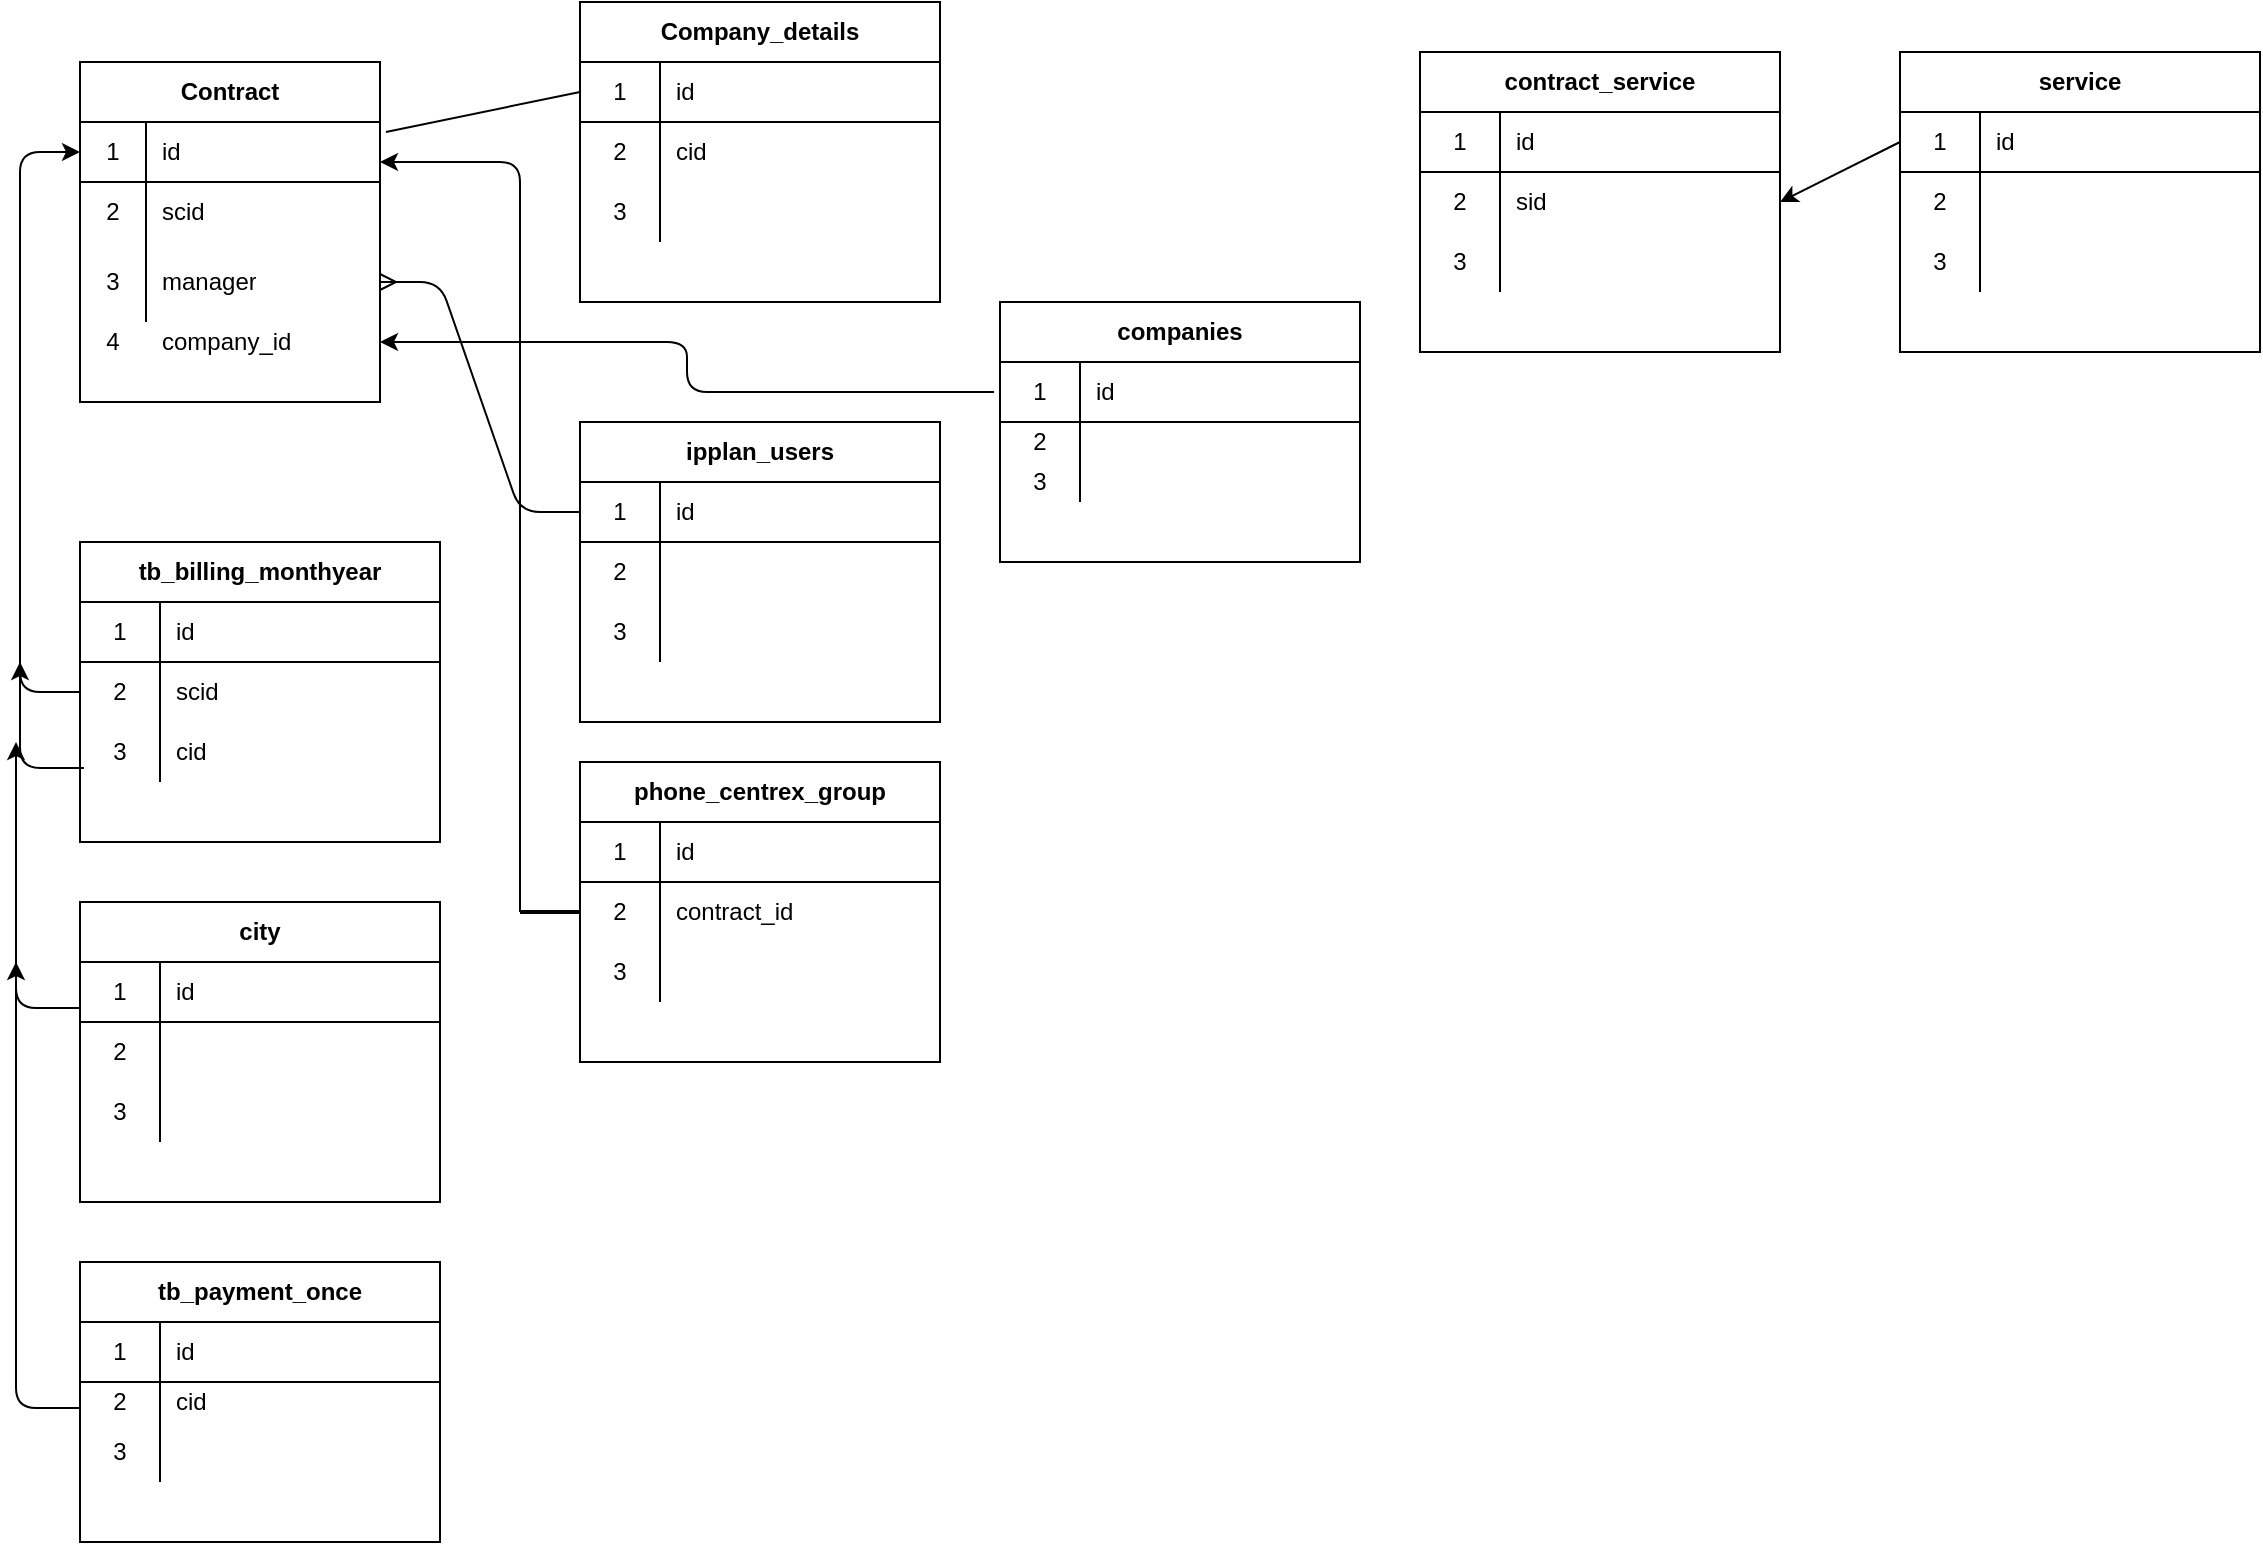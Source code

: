 <mxfile version="14.6.13" type="github">
  <diagram id="TDV7xHNW-PnYTbkgjhhW" name="Page-1">
    <mxGraphModel dx="1422" dy="762" grid="1" gridSize="10" guides="1" tooltips="1" connect="1" arrows="1" fold="1" page="1" pageScale="1" pageWidth="827" pageHeight="1169" math="0" shadow="0">
      <root>
        <mxCell id="0" />
        <mxCell id="1" parent="0" />
        <mxCell id="5GOXASC_EVki_UV_G5Cw-2" value="Contract" style="shape=table;html=1;whiteSpace=wrap;startSize=30;container=1;collapsible=0;childLayout=tableLayout;fixedRows=1;rowLines=0;fontStyle=1;align=center;" parent="1" vertex="1">
          <mxGeometry x="40" y="40" width="150" height="170" as="geometry" />
        </mxCell>
        <mxCell id="5GOXASC_EVki_UV_G5Cw-3" value="" style="shape=partialRectangle;html=1;whiteSpace=wrap;collapsible=0;dropTarget=0;pointerEvents=0;fillColor=none;top=0;left=0;bottom=1;right=0;points=[[0,0.5],[1,0.5]];portConstraint=eastwest;" parent="5GOXASC_EVki_UV_G5Cw-2" vertex="1">
          <mxGeometry y="30" width="150" height="30" as="geometry" />
        </mxCell>
        <mxCell id="5GOXASC_EVki_UV_G5Cw-4" value="1" style="shape=partialRectangle;html=1;whiteSpace=wrap;connectable=0;fillColor=none;top=0;left=0;bottom=0;right=0;overflow=hidden;" parent="5GOXASC_EVki_UV_G5Cw-3" vertex="1">
          <mxGeometry width="33" height="30" as="geometry" />
        </mxCell>
        <mxCell id="5GOXASC_EVki_UV_G5Cw-5" value="id" style="shape=partialRectangle;html=1;whiteSpace=wrap;connectable=0;fillColor=none;top=0;left=0;bottom=0;right=0;align=left;spacingLeft=6;overflow=hidden;" parent="5GOXASC_EVki_UV_G5Cw-3" vertex="1">
          <mxGeometry x="33" width="117" height="30" as="geometry" />
        </mxCell>
        <mxCell id="5GOXASC_EVki_UV_G5Cw-6" value="" style="shape=partialRectangle;html=1;whiteSpace=wrap;collapsible=0;dropTarget=0;pointerEvents=0;fillColor=none;top=0;left=0;bottom=0;right=0;points=[[0,0.5],[1,0.5]];portConstraint=eastwest;" parent="5GOXASC_EVki_UV_G5Cw-2" vertex="1">
          <mxGeometry y="60" width="150" height="30" as="geometry" />
        </mxCell>
        <mxCell id="5GOXASC_EVki_UV_G5Cw-7" value="2" style="shape=partialRectangle;html=1;whiteSpace=wrap;connectable=0;fillColor=none;top=0;left=0;bottom=0;right=0;overflow=hidden;" parent="5GOXASC_EVki_UV_G5Cw-6" vertex="1">
          <mxGeometry width="33" height="30" as="geometry" />
        </mxCell>
        <mxCell id="5GOXASC_EVki_UV_G5Cw-8" value="scid" style="shape=partialRectangle;html=1;whiteSpace=wrap;connectable=0;fillColor=none;top=0;left=0;bottom=0;right=0;align=left;spacingLeft=6;overflow=hidden;" parent="5GOXASC_EVki_UV_G5Cw-6" vertex="1">
          <mxGeometry x="33" width="117" height="30" as="geometry" />
        </mxCell>
        <mxCell id="5GOXASC_EVki_UV_G5Cw-9" value="" style="shape=partialRectangle;html=1;whiteSpace=wrap;collapsible=0;dropTarget=0;pointerEvents=0;fillColor=none;top=0;left=0;bottom=0;right=0;points=[[0,0.5],[1,0.5]];portConstraint=eastwest;" parent="5GOXASC_EVki_UV_G5Cw-2" vertex="1">
          <mxGeometry y="90" width="150" height="40" as="geometry" />
        </mxCell>
        <mxCell id="5GOXASC_EVki_UV_G5Cw-10" value="3" style="shape=partialRectangle;html=1;whiteSpace=wrap;connectable=0;fillColor=none;top=0;left=0;bottom=0;right=0;overflow=hidden;" parent="5GOXASC_EVki_UV_G5Cw-9" vertex="1">
          <mxGeometry width="33" height="40" as="geometry" />
        </mxCell>
        <mxCell id="5GOXASC_EVki_UV_G5Cw-11" value="manager" style="shape=partialRectangle;html=1;whiteSpace=wrap;connectable=0;fillColor=none;top=0;left=0;bottom=0;right=0;align=left;spacingLeft=6;overflow=hidden;" parent="5GOXASC_EVki_UV_G5Cw-9" vertex="1">
          <mxGeometry x="33" width="117" height="40" as="geometry" />
        </mxCell>
        <mxCell id="hAeNexYw98OO0k8bKn9A-1" value="Company_details" style="shape=table;html=1;whiteSpace=wrap;startSize=30;container=1;collapsible=0;childLayout=tableLayout;fixedRows=1;rowLines=0;fontStyle=1;align=center;" parent="1" vertex="1">
          <mxGeometry x="290" y="10" width="180" height="150" as="geometry" />
        </mxCell>
        <mxCell id="hAeNexYw98OO0k8bKn9A-2" value="" style="shape=partialRectangle;html=1;whiteSpace=wrap;collapsible=0;dropTarget=0;pointerEvents=0;fillColor=none;top=0;left=0;bottom=1;right=0;points=[[0,0.5],[1,0.5]];portConstraint=eastwest;" parent="hAeNexYw98OO0k8bKn9A-1" vertex="1">
          <mxGeometry y="30" width="180" height="30" as="geometry" />
        </mxCell>
        <mxCell id="hAeNexYw98OO0k8bKn9A-3" value="1" style="shape=partialRectangle;html=1;whiteSpace=wrap;connectable=0;fillColor=none;top=0;left=0;bottom=0;right=0;overflow=hidden;" parent="hAeNexYw98OO0k8bKn9A-2" vertex="1">
          <mxGeometry width="40" height="30" as="geometry" />
        </mxCell>
        <mxCell id="hAeNexYw98OO0k8bKn9A-4" value="id" style="shape=partialRectangle;html=1;whiteSpace=wrap;connectable=0;fillColor=none;top=0;left=0;bottom=0;right=0;align=left;spacingLeft=6;overflow=hidden;" parent="hAeNexYw98OO0k8bKn9A-2" vertex="1">
          <mxGeometry x="40" width="140" height="30" as="geometry" />
        </mxCell>
        <mxCell id="hAeNexYw98OO0k8bKn9A-5" value="" style="shape=partialRectangle;html=1;whiteSpace=wrap;collapsible=0;dropTarget=0;pointerEvents=0;fillColor=none;top=0;left=0;bottom=0;right=0;points=[[0,0.5],[1,0.5]];portConstraint=eastwest;" parent="hAeNexYw98OO0k8bKn9A-1" vertex="1">
          <mxGeometry y="60" width="180" height="30" as="geometry" />
        </mxCell>
        <mxCell id="hAeNexYw98OO0k8bKn9A-6" value="2" style="shape=partialRectangle;html=1;whiteSpace=wrap;connectable=0;fillColor=none;top=0;left=0;bottom=0;right=0;overflow=hidden;" parent="hAeNexYw98OO0k8bKn9A-5" vertex="1">
          <mxGeometry width="40" height="30" as="geometry" />
        </mxCell>
        <mxCell id="hAeNexYw98OO0k8bKn9A-7" value="cid" style="shape=partialRectangle;html=1;whiteSpace=wrap;connectable=0;fillColor=none;top=0;left=0;bottom=0;right=0;align=left;spacingLeft=6;overflow=hidden;" parent="hAeNexYw98OO0k8bKn9A-5" vertex="1">
          <mxGeometry x="40" width="140" height="30" as="geometry" />
        </mxCell>
        <mxCell id="hAeNexYw98OO0k8bKn9A-8" value="" style="shape=partialRectangle;html=1;whiteSpace=wrap;collapsible=0;dropTarget=0;pointerEvents=0;fillColor=none;top=0;left=0;bottom=0;right=0;points=[[0,0.5],[1,0.5]];portConstraint=eastwest;" parent="hAeNexYw98OO0k8bKn9A-1" vertex="1">
          <mxGeometry y="90" width="180" height="30" as="geometry" />
        </mxCell>
        <mxCell id="hAeNexYw98OO0k8bKn9A-9" value="3" style="shape=partialRectangle;html=1;whiteSpace=wrap;connectable=0;fillColor=none;top=0;left=0;bottom=0;right=0;overflow=hidden;" parent="hAeNexYw98OO0k8bKn9A-8" vertex="1">
          <mxGeometry width="40" height="30" as="geometry" />
        </mxCell>
        <mxCell id="hAeNexYw98OO0k8bKn9A-10" value="" style="shape=partialRectangle;html=1;whiteSpace=wrap;connectable=0;fillColor=none;top=0;left=0;bottom=0;right=0;align=left;spacingLeft=6;overflow=hidden;" parent="hAeNexYw98OO0k8bKn9A-8" vertex="1">
          <mxGeometry x="40" width="140" height="30" as="geometry" />
        </mxCell>
        <mxCell id="hAeNexYw98OO0k8bKn9A-12" value="ipplan_users" style="shape=table;html=1;whiteSpace=wrap;startSize=30;container=1;collapsible=0;childLayout=tableLayout;fixedRows=1;rowLines=0;fontStyle=1;align=center;" parent="1" vertex="1">
          <mxGeometry x="290" y="220" width="180" height="150" as="geometry" />
        </mxCell>
        <mxCell id="hAeNexYw98OO0k8bKn9A-13" value="" style="shape=partialRectangle;html=1;whiteSpace=wrap;collapsible=0;dropTarget=0;pointerEvents=0;fillColor=none;top=0;left=0;bottom=1;right=0;points=[[0,0.5],[1,0.5]];portConstraint=eastwest;" parent="hAeNexYw98OO0k8bKn9A-12" vertex="1">
          <mxGeometry y="30" width="180" height="30" as="geometry" />
        </mxCell>
        <mxCell id="hAeNexYw98OO0k8bKn9A-14" value="1" style="shape=partialRectangle;html=1;whiteSpace=wrap;connectable=0;fillColor=none;top=0;left=0;bottom=0;right=0;overflow=hidden;" parent="hAeNexYw98OO0k8bKn9A-13" vertex="1">
          <mxGeometry width="40" height="30" as="geometry" />
        </mxCell>
        <mxCell id="hAeNexYw98OO0k8bKn9A-15" value="id" style="shape=partialRectangle;html=1;whiteSpace=wrap;connectable=0;fillColor=none;top=0;left=0;bottom=0;right=0;align=left;spacingLeft=6;overflow=hidden;" parent="hAeNexYw98OO0k8bKn9A-13" vertex="1">
          <mxGeometry x="40" width="140" height="30" as="geometry" />
        </mxCell>
        <mxCell id="hAeNexYw98OO0k8bKn9A-16" value="" style="shape=partialRectangle;html=1;whiteSpace=wrap;collapsible=0;dropTarget=0;pointerEvents=0;fillColor=none;top=0;left=0;bottom=0;right=0;points=[[0,0.5],[1,0.5]];portConstraint=eastwest;" parent="hAeNexYw98OO0k8bKn9A-12" vertex="1">
          <mxGeometry y="60" width="180" height="30" as="geometry" />
        </mxCell>
        <mxCell id="hAeNexYw98OO0k8bKn9A-17" value="2" style="shape=partialRectangle;html=1;whiteSpace=wrap;connectable=0;fillColor=none;top=0;left=0;bottom=0;right=0;overflow=hidden;" parent="hAeNexYw98OO0k8bKn9A-16" vertex="1">
          <mxGeometry width="40" height="30" as="geometry" />
        </mxCell>
        <mxCell id="hAeNexYw98OO0k8bKn9A-18" value="" style="shape=partialRectangle;html=1;whiteSpace=wrap;connectable=0;fillColor=none;top=0;left=0;bottom=0;right=0;align=left;spacingLeft=6;overflow=hidden;" parent="hAeNexYw98OO0k8bKn9A-16" vertex="1">
          <mxGeometry x="40" width="140" height="30" as="geometry" />
        </mxCell>
        <mxCell id="hAeNexYw98OO0k8bKn9A-19" value="" style="shape=partialRectangle;html=1;whiteSpace=wrap;collapsible=0;dropTarget=0;pointerEvents=0;fillColor=none;top=0;left=0;bottom=0;right=0;points=[[0,0.5],[1,0.5]];portConstraint=eastwest;" parent="hAeNexYw98OO0k8bKn9A-12" vertex="1">
          <mxGeometry y="90" width="180" height="30" as="geometry" />
        </mxCell>
        <mxCell id="hAeNexYw98OO0k8bKn9A-20" value="3" style="shape=partialRectangle;html=1;whiteSpace=wrap;connectable=0;fillColor=none;top=0;left=0;bottom=0;right=0;overflow=hidden;" parent="hAeNexYw98OO0k8bKn9A-19" vertex="1">
          <mxGeometry width="40" height="30" as="geometry" />
        </mxCell>
        <mxCell id="hAeNexYw98OO0k8bKn9A-21" value="" style="shape=partialRectangle;html=1;whiteSpace=wrap;connectable=0;fillColor=none;top=0;left=0;bottom=0;right=0;align=left;spacingLeft=6;overflow=hidden;" parent="hAeNexYw98OO0k8bKn9A-19" vertex="1">
          <mxGeometry x="40" width="140" height="30" as="geometry" />
        </mxCell>
        <mxCell id="hAeNexYw98OO0k8bKn9A-23" value="phone_centrex_group" style="shape=table;html=1;whiteSpace=wrap;startSize=30;container=1;collapsible=0;childLayout=tableLayout;fixedRows=1;rowLines=0;fontStyle=1;align=center;" parent="1" vertex="1">
          <mxGeometry x="290" y="390" width="180" height="150" as="geometry" />
        </mxCell>
        <mxCell id="hAeNexYw98OO0k8bKn9A-24" value="" style="shape=partialRectangle;html=1;whiteSpace=wrap;collapsible=0;dropTarget=0;pointerEvents=0;fillColor=none;top=0;left=0;bottom=1;right=0;points=[[0,0.5],[1,0.5]];portConstraint=eastwest;" parent="hAeNexYw98OO0k8bKn9A-23" vertex="1">
          <mxGeometry y="30" width="180" height="30" as="geometry" />
        </mxCell>
        <mxCell id="hAeNexYw98OO0k8bKn9A-25" value="1" style="shape=partialRectangle;html=1;whiteSpace=wrap;connectable=0;fillColor=none;top=0;left=0;bottom=0;right=0;overflow=hidden;" parent="hAeNexYw98OO0k8bKn9A-24" vertex="1">
          <mxGeometry width="40" height="30" as="geometry" />
        </mxCell>
        <mxCell id="hAeNexYw98OO0k8bKn9A-26" value="id" style="shape=partialRectangle;html=1;whiteSpace=wrap;connectable=0;fillColor=none;top=0;left=0;bottom=0;right=0;align=left;spacingLeft=6;overflow=hidden;" parent="hAeNexYw98OO0k8bKn9A-24" vertex="1">
          <mxGeometry x="40" width="140" height="30" as="geometry" />
        </mxCell>
        <mxCell id="hAeNexYw98OO0k8bKn9A-27" value="" style="shape=partialRectangle;html=1;whiteSpace=wrap;collapsible=0;dropTarget=0;pointerEvents=0;fillColor=none;top=0;left=0;bottom=0;right=0;points=[[0,0.5],[1,0.5]];portConstraint=eastwest;" parent="hAeNexYw98OO0k8bKn9A-23" vertex="1">
          <mxGeometry y="60" width="180" height="30" as="geometry" />
        </mxCell>
        <mxCell id="hAeNexYw98OO0k8bKn9A-28" value="2" style="shape=partialRectangle;html=1;whiteSpace=wrap;connectable=0;fillColor=none;top=0;left=0;bottom=0;right=0;overflow=hidden;" parent="hAeNexYw98OO0k8bKn9A-27" vertex="1">
          <mxGeometry width="40" height="30" as="geometry" />
        </mxCell>
        <mxCell id="hAeNexYw98OO0k8bKn9A-29" value="contract_id" style="shape=partialRectangle;html=1;whiteSpace=wrap;connectable=0;fillColor=none;top=0;left=0;bottom=0;right=0;align=left;spacingLeft=6;overflow=hidden;" parent="hAeNexYw98OO0k8bKn9A-27" vertex="1">
          <mxGeometry x="40" width="140" height="30" as="geometry" />
        </mxCell>
        <mxCell id="hAeNexYw98OO0k8bKn9A-30" value="" style="shape=partialRectangle;html=1;whiteSpace=wrap;collapsible=0;dropTarget=0;pointerEvents=0;fillColor=none;top=0;left=0;bottom=0;right=0;points=[[0,0.5],[1,0.5]];portConstraint=eastwest;" parent="hAeNexYw98OO0k8bKn9A-23" vertex="1">
          <mxGeometry y="90" width="180" height="30" as="geometry" />
        </mxCell>
        <mxCell id="hAeNexYw98OO0k8bKn9A-31" value="3" style="shape=partialRectangle;html=1;whiteSpace=wrap;connectable=0;fillColor=none;top=0;left=0;bottom=0;right=0;overflow=hidden;" parent="hAeNexYw98OO0k8bKn9A-30" vertex="1">
          <mxGeometry width="40" height="30" as="geometry" />
        </mxCell>
        <mxCell id="hAeNexYw98OO0k8bKn9A-32" value="" style="shape=partialRectangle;html=1;whiteSpace=wrap;connectable=0;fillColor=none;top=0;left=0;bottom=0;right=0;align=left;spacingLeft=6;overflow=hidden;" parent="hAeNexYw98OO0k8bKn9A-30" vertex="1">
          <mxGeometry x="40" width="140" height="30" as="geometry" />
        </mxCell>
        <mxCell id="hAeNexYw98OO0k8bKn9A-34" value="" style="edgeStyle=entityRelationEdgeStyle;fontSize=12;html=1;endArrow=ERmany;entryX=1;entryY=0.5;entryDx=0;entryDy=0;exitX=0;exitY=0.5;exitDx=0;exitDy=0;" parent="1" source="hAeNexYw98OO0k8bKn9A-13" target="5GOXASC_EVki_UV_G5Cw-9" edge="1">
          <mxGeometry width="100" height="100" relative="1" as="geometry">
            <mxPoint x="140" y="300" as="sourcePoint" />
            <mxPoint x="240" y="200" as="targetPoint" />
          </mxGeometry>
        </mxCell>
        <mxCell id="hAeNexYw98OO0k8bKn9A-35" value="" style="endArrow=none;html=1;rounded=0;entryX=0;entryY=0.5;entryDx=0;entryDy=0;exitX=1.02;exitY=0.167;exitDx=0;exitDy=0;exitPerimeter=0;" parent="1" source="5GOXASC_EVki_UV_G5Cw-3" target="hAeNexYw98OO0k8bKn9A-2" edge="1">
          <mxGeometry relative="1" as="geometry">
            <mxPoint x="330" y="390" as="sourcePoint" />
            <mxPoint x="490" y="390" as="targetPoint" />
          </mxGeometry>
        </mxCell>
        <mxCell id="hAeNexYw98OO0k8bKn9A-37" value="" style="edgeStyle=elbowEdgeStyle;elbow=vertical;endArrow=classic;html=1;entryX=1;entryY=0.667;entryDx=0;entryDy=0;entryPerimeter=0;exitX=0;exitY=0.5;exitDx=0;exitDy=0;exitPerimeter=0;" parent="1" source="hAeNexYw98OO0k8bKn9A-38" target="5GOXASC_EVki_UV_G5Cw-3" edge="1">
          <mxGeometry width="50" height="50" relative="1" as="geometry">
            <mxPoint x="260" y="435" as="sourcePoint" />
            <mxPoint x="440" y="370" as="targetPoint" />
            <Array as="points">
              <mxPoint x="240" y="90" />
            </Array>
          </mxGeometry>
        </mxCell>
        <mxCell id="hAeNexYw98OO0k8bKn9A-38" value="" style="line;strokeWidth=2;html=1;" parent="1" vertex="1">
          <mxGeometry x="260" y="460" width="30" height="10" as="geometry" />
        </mxCell>
        <mxCell id="hAeNexYw98OO0k8bKn9A-39" value="tb_billing_monthyear" style="shape=table;html=1;whiteSpace=wrap;startSize=30;container=1;collapsible=0;childLayout=tableLayout;fixedRows=1;rowLines=0;fontStyle=1;align=center;" parent="1" vertex="1">
          <mxGeometry x="40" y="280" width="180" height="150" as="geometry" />
        </mxCell>
        <mxCell id="hAeNexYw98OO0k8bKn9A-40" value="" style="shape=partialRectangle;html=1;whiteSpace=wrap;collapsible=0;dropTarget=0;pointerEvents=0;fillColor=none;top=0;left=0;bottom=1;right=0;points=[[0,0.5],[1,0.5]];portConstraint=eastwest;" parent="hAeNexYw98OO0k8bKn9A-39" vertex="1">
          <mxGeometry y="30" width="180" height="30" as="geometry" />
        </mxCell>
        <mxCell id="hAeNexYw98OO0k8bKn9A-41" value="1" style="shape=partialRectangle;html=1;whiteSpace=wrap;connectable=0;fillColor=none;top=0;left=0;bottom=0;right=0;overflow=hidden;" parent="hAeNexYw98OO0k8bKn9A-40" vertex="1">
          <mxGeometry width="40" height="30" as="geometry" />
        </mxCell>
        <mxCell id="hAeNexYw98OO0k8bKn9A-42" value="id" style="shape=partialRectangle;html=1;whiteSpace=wrap;connectable=0;fillColor=none;top=0;left=0;bottom=0;right=0;align=left;spacingLeft=6;overflow=hidden;" parent="hAeNexYw98OO0k8bKn9A-40" vertex="1">
          <mxGeometry x="40" width="140" height="30" as="geometry" />
        </mxCell>
        <mxCell id="hAeNexYw98OO0k8bKn9A-43" value="" style="shape=partialRectangle;html=1;whiteSpace=wrap;collapsible=0;dropTarget=0;pointerEvents=0;fillColor=none;top=0;left=0;bottom=0;right=0;points=[[0,0.5],[1,0.5]];portConstraint=eastwest;" parent="hAeNexYw98OO0k8bKn9A-39" vertex="1">
          <mxGeometry y="60" width="180" height="30" as="geometry" />
        </mxCell>
        <mxCell id="hAeNexYw98OO0k8bKn9A-44" value="2" style="shape=partialRectangle;html=1;whiteSpace=wrap;connectable=0;fillColor=none;top=0;left=0;bottom=0;right=0;overflow=hidden;" parent="hAeNexYw98OO0k8bKn9A-43" vertex="1">
          <mxGeometry width="40" height="30" as="geometry" />
        </mxCell>
        <mxCell id="hAeNexYw98OO0k8bKn9A-45" value="scid" style="shape=partialRectangle;html=1;whiteSpace=wrap;connectable=0;fillColor=none;top=0;left=0;bottom=0;right=0;align=left;spacingLeft=6;overflow=hidden;" parent="hAeNexYw98OO0k8bKn9A-43" vertex="1">
          <mxGeometry x="40" width="140" height="30" as="geometry" />
        </mxCell>
        <mxCell id="hAeNexYw98OO0k8bKn9A-46" value="" style="shape=partialRectangle;html=1;whiteSpace=wrap;collapsible=0;dropTarget=0;pointerEvents=0;fillColor=none;top=0;left=0;bottom=0;right=0;points=[[0,0.5],[1,0.5]];portConstraint=eastwest;" parent="hAeNexYw98OO0k8bKn9A-39" vertex="1">
          <mxGeometry y="90" width="180" height="30" as="geometry" />
        </mxCell>
        <mxCell id="hAeNexYw98OO0k8bKn9A-47" value="3" style="shape=partialRectangle;html=1;whiteSpace=wrap;connectable=0;fillColor=none;top=0;left=0;bottom=0;right=0;overflow=hidden;" parent="hAeNexYw98OO0k8bKn9A-46" vertex="1">
          <mxGeometry width="40" height="30" as="geometry" />
        </mxCell>
        <mxCell id="hAeNexYw98OO0k8bKn9A-48" value="cid" style="shape=partialRectangle;html=1;whiteSpace=wrap;connectable=0;fillColor=none;top=0;left=0;bottom=0;right=0;align=left;spacingLeft=6;overflow=hidden;" parent="hAeNexYw98OO0k8bKn9A-46" vertex="1">
          <mxGeometry x="40" width="140" height="30" as="geometry" />
        </mxCell>
        <mxCell id="hAeNexYw98OO0k8bKn9A-49" value="" style="edgeStyle=elbowEdgeStyle;elbow=vertical;endArrow=classic;html=1;entryX=0;entryY=0.5;entryDx=0;entryDy=0;exitX=0;exitY=0.5;exitDx=0;exitDy=0;" parent="1" source="hAeNexYw98OO0k8bKn9A-43" target="5GOXASC_EVki_UV_G5Cw-3" edge="1">
          <mxGeometry width="50" height="50" relative="1" as="geometry">
            <mxPoint x="20" y="290" as="sourcePoint" />
            <mxPoint x="70" y="240" as="targetPoint" />
            <Array as="points">
              <mxPoint x="10" y="205" />
            </Array>
          </mxGeometry>
        </mxCell>
        <mxCell id="hAeNexYw98OO0k8bKn9A-50" value="contract_service" style="shape=table;html=1;whiteSpace=wrap;startSize=30;container=1;collapsible=0;childLayout=tableLayout;fixedRows=1;rowLines=0;fontStyle=1;align=center;" parent="1" vertex="1">
          <mxGeometry x="710" y="35" width="180" height="150" as="geometry" />
        </mxCell>
        <mxCell id="hAeNexYw98OO0k8bKn9A-51" value="" style="shape=partialRectangle;html=1;whiteSpace=wrap;collapsible=0;dropTarget=0;pointerEvents=0;fillColor=none;top=0;left=0;bottom=1;right=0;points=[[0,0.5],[1,0.5]];portConstraint=eastwest;" parent="hAeNexYw98OO0k8bKn9A-50" vertex="1">
          <mxGeometry y="30" width="180" height="30" as="geometry" />
        </mxCell>
        <mxCell id="hAeNexYw98OO0k8bKn9A-52" value="1" style="shape=partialRectangle;html=1;whiteSpace=wrap;connectable=0;fillColor=none;top=0;left=0;bottom=0;right=0;overflow=hidden;" parent="hAeNexYw98OO0k8bKn9A-51" vertex="1">
          <mxGeometry width="40" height="30" as="geometry" />
        </mxCell>
        <mxCell id="hAeNexYw98OO0k8bKn9A-53" value="id" style="shape=partialRectangle;html=1;whiteSpace=wrap;connectable=0;fillColor=none;top=0;left=0;bottom=0;right=0;align=left;spacingLeft=6;overflow=hidden;" parent="hAeNexYw98OO0k8bKn9A-51" vertex="1">
          <mxGeometry x="40" width="140" height="30" as="geometry" />
        </mxCell>
        <mxCell id="hAeNexYw98OO0k8bKn9A-54" value="" style="shape=partialRectangle;html=1;whiteSpace=wrap;collapsible=0;dropTarget=0;pointerEvents=0;fillColor=none;top=0;left=0;bottom=0;right=0;points=[[0,0.5],[1,0.5]];portConstraint=eastwest;" parent="hAeNexYw98OO0k8bKn9A-50" vertex="1">
          <mxGeometry y="60" width="180" height="30" as="geometry" />
        </mxCell>
        <mxCell id="hAeNexYw98OO0k8bKn9A-55" value="2" style="shape=partialRectangle;html=1;whiteSpace=wrap;connectable=0;fillColor=none;top=0;left=0;bottom=0;right=0;overflow=hidden;" parent="hAeNexYw98OO0k8bKn9A-54" vertex="1">
          <mxGeometry width="40" height="30" as="geometry" />
        </mxCell>
        <mxCell id="hAeNexYw98OO0k8bKn9A-56" value="sid" style="shape=partialRectangle;html=1;whiteSpace=wrap;connectable=0;fillColor=none;top=0;left=0;bottom=0;right=0;align=left;spacingLeft=6;overflow=hidden;" parent="hAeNexYw98OO0k8bKn9A-54" vertex="1">
          <mxGeometry x="40" width="140" height="30" as="geometry" />
        </mxCell>
        <mxCell id="hAeNexYw98OO0k8bKn9A-57" value="" style="shape=partialRectangle;html=1;whiteSpace=wrap;collapsible=0;dropTarget=0;pointerEvents=0;fillColor=none;top=0;left=0;bottom=0;right=0;points=[[0,0.5],[1,0.5]];portConstraint=eastwest;" parent="hAeNexYw98OO0k8bKn9A-50" vertex="1">
          <mxGeometry y="90" width="180" height="30" as="geometry" />
        </mxCell>
        <mxCell id="hAeNexYw98OO0k8bKn9A-58" value="3" style="shape=partialRectangle;html=1;whiteSpace=wrap;connectable=0;fillColor=none;top=0;left=0;bottom=0;right=0;overflow=hidden;" parent="hAeNexYw98OO0k8bKn9A-57" vertex="1">
          <mxGeometry width="40" height="30" as="geometry" />
        </mxCell>
        <mxCell id="hAeNexYw98OO0k8bKn9A-59" value="" style="shape=partialRectangle;html=1;whiteSpace=wrap;connectable=0;fillColor=none;top=0;left=0;bottom=0;right=0;align=left;spacingLeft=6;overflow=hidden;" parent="hAeNexYw98OO0k8bKn9A-57" vertex="1">
          <mxGeometry x="40" width="140" height="30" as="geometry" />
        </mxCell>
        <mxCell id="hAeNexYw98OO0k8bKn9A-60" value="service" style="shape=table;html=1;whiteSpace=wrap;startSize=30;container=1;collapsible=0;childLayout=tableLayout;fixedRows=1;rowLines=0;fontStyle=1;align=center;" parent="1" vertex="1">
          <mxGeometry x="950" y="35" width="180" height="150" as="geometry" />
        </mxCell>
        <mxCell id="hAeNexYw98OO0k8bKn9A-61" value="" style="shape=partialRectangle;html=1;whiteSpace=wrap;collapsible=0;dropTarget=0;pointerEvents=0;fillColor=none;top=0;left=0;bottom=1;right=0;points=[[0,0.5],[1,0.5]];portConstraint=eastwest;" parent="hAeNexYw98OO0k8bKn9A-60" vertex="1">
          <mxGeometry y="30" width="180" height="30" as="geometry" />
        </mxCell>
        <mxCell id="hAeNexYw98OO0k8bKn9A-62" value="1" style="shape=partialRectangle;html=1;whiteSpace=wrap;connectable=0;fillColor=none;top=0;left=0;bottom=0;right=0;overflow=hidden;" parent="hAeNexYw98OO0k8bKn9A-61" vertex="1">
          <mxGeometry width="40" height="30" as="geometry" />
        </mxCell>
        <mxCell id="hAeNexYw98OO0k8bKn9A-63" value="id" style="shape=partialRectangle;html=1;whiteSpace=wrap;connectable=0;fillColor=none;top=0;left=0;bottom=0;right=0;align=left;spacingLeft=6;overflow=hidden;" parent="hAeNexYw98OO0k8bKn9A-61" vertex="1">
          <mxGeometry x="40" width="140" height="30" as="geometry" />
        </mxCell>
        <mxCell id="hAeNexYw98OO0k8bKn9A-64" value="" style="shape=partialRectangle;html=1;whiteSpace=wrap;collapsible=0;dropTarget=0;pointerEvents=0;fillColor=none;top=0;left=0;bottom=0;right=0;points=[[0,0.5],[1,0.5]];portConstraint=eastwest;" parent="hAeNexYw98OO0k8bKn9A-60" vertex="1">
          <mxGeometry y="60" width="180" height="30" as="geometry" />
        </mxCell>
        <mxCell id="hAeNexYw98OO0k8bKn9A-65" value="2" style="shape=partialRectangle;html=1;whiteSpace=wrap;connectable=0;fillColor=none;top=0;left=0;bottom=0;right=0;overflow=hidden;" parent="hAeNexYw98OO0k8bKn9A-64" vertex="1">
          <mxGeometry width="40" height="30" as="geometry" />
        </mxCell>
        <mxCell id="hAeNexYw98OO0k8bKn9A-66" value="" style="shape=partialRectangle;html=1;whiteSpace=wrap;connectable=0;fillColor=none;top=0;left=0;bottom=0;right=0;align=left;spacingLeft=6;overflow=hidden;" parent="hAeNexYw98OO0k8bKn9A-64" vertex="1">
          <mxGeometry x="40" width="140" height="30" as="geometry" />
        </mxCell>
        <mxCell id="hAeNexYw98OO0k8bKn9A-67" value="" style="shape=partialRectangle;html=1;whiteSpace=wrap;collapsible=0;dropTarget=0;pointerEvents=0;fillColor=none;top=0;left=0;bottom=0;right=0;points=[[0,0.5],[1,0.5]];portConstraint=eastwest;" parent="hAeNexYw98OO0k8bKn9A-60" vertex="1">
          <mxGeometry y="90" width="180" height="30" as="geometry" />
        </mxCell>
        <mxCell id="hAeNexYw98OO0k8bKn9A-68" value="3" style="shape=partialRectangle;html=1;whiteSpace=wrap;connectable=0;fillColor=none;top=0;left=0;bottom=0;right=0;overflow=hidden;" parent="hAeNexYw98OO0k8bKn9A-67" vertex="1">
          <mxGeometry width="40" height="30" as="geometry" />
        </mxCell>
        <mxCell id="hAeNexYw98OO0k8bKn9A-69" value="" style="shape=partialRectangle;html=1;whiteSpace=wrap;connectable=0;fillColor=none;top=0;left=0;bottom=0;right=0;align=left;spacingLeft=6;overflow=hidden;" parent="hAeNexYw98OO0k8bKn9A-67" vertex="1">
          <mxGeometry x="40" width="140" height="30" as="geometry" />
        </mxCell>
        <mxCell id="hAeNexYw98OO0k8bKn9A-70" value="" style="endArrow=classic;html=1;exitX=0;exitY=0.5;exitDx=0;exitDy=0;entryX=1;entryY=0.5;entryDx=0;entryDy=0;" parent="1" source="hAeNexYw98OO0k8bKn9A-61" target="hAeNexYw98OO0k8bKn9A-54" edge="1">
          <mxGeometry width="50" height="50" relative="1" as="geometry">
            <mxPoint x="600" y="420" as="sourcePoint" />
            <mxPoint x="890" y="80" as="targetPoint" />
          </mxGeometry>
        </mxCell>
        <mxCell id="hAeNexYw98OO0k8bKn9A-79" value="" style="edgeStyle=segmentEdgeStyle;endArrow=classic;html=1;exitX=0.011;exitY=0.767;exitDx=0;exitDy=0;exitPerimeter=0;" parent="1" source="hAeNexYw98OO0k8bKn9A-46" edge="1">
          <mxGeometry width="50" height="50" relative="1" as="geometry">
            <mxPoint x="-40" y="390" as="sourcePoint" />
            <mxPoint x="10" y="340" as="targetPoint" />
          </mxGeometry>
        </mxCell>
        <mxCell id="hAeNexYw98OO0k8bKn9A-80" value="city" style="shape=table;html=1;whiteSpace=wrap;startSize=30;container=1;collapsible=0;childLayout=tableLayout;fixedRows=1;rowLines=0;fontStyle=1;align=center;" parent="1" vertex="1">
          <mxGeometry x="40" y="460" width="180" height="150" as="geometry" />
        </mxCell>
        <mxCell id="hAeNexYw98OO0k8bKn9A-81" value="" style="shape=partialRectangle;html=1;whiteSpace=wrap;collapsible=0;dropTarget=0;pointerEvents=0;fillColor=none;top=0;left=0;bottom=1;right=0;points=[[0,0.5],[1,0.5]];portConstraint=eastwest;" parent="hAeNexYw98OO0k8bKn9A-80" vertex="1">
          <mxGeometry y="30" width="180" height="30" as="geometry" />
        </mxCell>
        <mxCell id="hAeNexYw98OO0k8bKn9A-82" value="1" style="shape=partialRectangle;html=1;whiteSpace=wrap;connectable=0;fillColor=none;top=0;left=0;bottom=0;right=0;overflow=hidden;" parent="hAeNexYw98OO0k8bKn9A-81" vertex="1">
          <mxGeometry width="40" height="30" as="geometry" />
        </mxCell>
        <mxCell id="hAeNexYw98OO0k8bKn9A-83" value="id" style="shape=partialRectangle;html=1;whiteSpace=wrap;connectable=0;fillColor=none;top=0;left=0;bottom=0;right=0;align=left;spacingLeft=6;overflow=hidden;" parent="hAeNexYw98OO0k8bKn9A-81" vertex="1">
          <mxGeometry x="40" width="140" height="30" as="geometry" />
        </mxCell>
        <mxCell id="hAeNexYw98OO0k8bKn9A-84" value="" style="shape=partialRectangle;html=1;whiteSpace=wrap;collapsible=0;dropTarget=0;pointerEvents=0;fillColor=none;top=0;left=0;bottom=0;right=0;points=[[0,0.5],[1,0.5]];portConstraint=eastwest;" parent="hAeNexYw98OO0k8bKn9A-80" vertex="1">
          <mxGeometry y="60" width="180" height="30" as="geometry" />
        </mxCell>
        <mxCell id="hAeNexYw98OO0k8bKn9A-85" value="2" style="shape=partialRectangle;html=1;whiteSpace=wrap;connectable=0;fillColor=none;top=0;left=0;bottom=0;right=0;overflow=hidden;" parent="hAeNexYw98OO0k8bKn9A-84" vertex="1">
          <mxGeometry width="40" height="30" as="geometry" />
        </mxCell>
        <mxCell id="hAeNexYw98OO0k8bKn9A-86" value="" style="shape=partialRectangle;html=1;whiteSpace=wrap;connectable=0;fillColor=none;top=0;left=0;bottom=0;right=0;align=left;spacingLeft=6;overflow=hidden;" parent="hAeNexYw98OO0k8bKn9A-84" vertex="1">
          <mxGeometry x="40" width="140" height="30" as="geometry" />
        </mxCell>
        <mxCell id="hAeNexYw98OO0k8bKn9A-87" value="" style="shape=partialRectangle;html=1;whiteSpace=wrap;collapsible=0;dropTarget=0;pointerEvents=0;fillColor=none;top=0;left=0;bottom=0;right=0;points=[[0,0.5],[1,0.5]];portConstraint=eastwest;" parent="hAeNexYw98OO0k8bKn9A-80" vertex="1">
          <mxGeometry y="90" width="180" height="30" as="geometry" />
        </mxCell>
        <mxCell id="hAeNexYw98OO0k8bKn9A-88" value="3" style="shape=partialRectangle;html=1;whiteSpace=wrap;connectable=0;fillColor=none;top=0;left=0;bottom=0;right=0;overflow=hidden;" parent="hAeNexYw98OO0k8bKn9A-87" vertex="1">
          <mxGeometry width="40" height="30" as="geometry" />
        </mxCell>
        <mxCell id="hAeNexYw98OO0k8bKn9A-89" value="" style="shape=partialRectangle;html=1;whiteSpace=wrap;connectable=0;fillColor=none;top=0;left=0;bottom=0;right=0;align=left;spacingLeft=6;overflow=hidden;" parent="hAeNexYw98OO0k8bKn9A-87" vertex="1">
          <mxGeometry x="40" width="140" height="30" as="geometry" />
        </mxCell>
        <mxCell id="hAeNexYw98OO0k8bKn9A-90" value="" style="edgeStyle=segmentEdgeStyle;endArrow=classic;html=1;exitX=0.011;exitY=0.767;exitDx=0;exitDy=0;exitPerimeter=0;" parent="1" edge="1">
          <mxGeometry width="50" height="50" relative="1" as="geometry">
            <mxPoint x="40.0" y="513.01" as="sourcePoint" />
            <mxPoint x="8" y="380" as="targetPoint" />
          </mxGeometry>
        </mxCell>
        <mxCell id="hAeNexYw98OO0k8bKn9A-91" value="tb_payment_once" style="shape=table;html=1;whiteSpace=wrap;startSize=30;container=1;collapsible=0;childLayout=tableLayout;fixedRows=1;rowLines=0;fontStyle=1;align=center;" parent="1" vertex="1">
          <mxGeometry x="40" y="640" width="180" height="140" as="geometry" />
        </mxCell>
        <mxCell id="hAeNexYw98OO0k8bKn9A-92" value="" style="shape=partialRectangle;html=1;whiteSpace=wrap;collapsible=0;dropTarget=0;pointerEvents=0;fillColor=none;top=0;left=0;bottom=1;right=0;points=[[0,0.5],[1,0.5]];portConstraint=eastwest;" parent="hAeNexYw98OO0k8bKn9A-91" vertex="1">
          <mxGeometry y="30" width="180" height="30" as="geometry" />
        </mxCell>
        <mxCell id="hAeNexYw98OO0k8bKn9A-93" value="1" style="shape=partialRectangle;html=1;whiteSpace=wrap;connectable=0;fillColor=none;top=0;left=0;bottom=0;right=0;overflow=hidden;" parent="hAeNexYw98OO0k8bKn9A-92" vertex="1">
          <mxGeometry width="40" height="30" as="geometry" />
        </mxCell>
        <mxCell id="hAeNexYw98OO0k8bKn9A-94" value="id" style="shape=partialRectangle;html=1;whiteSpace=wrap;connectable=0;fillColor=none;top=0;left=0;bottom=0;right=0;align=left;spacingLeft=6;overflow=hidden;" parent="hAeNexYw98OO0k8bKn9A-92" vertex="1">
          <mxGeometry x="40" width="140" height="30" as="geometry" />
        </mxCell>
        <mxCell id="hAeNexYw98OO0k8bKn9A-95" value="" style="shape=partialRectangle;html=1;whiteSpace=wrap;collapsible=0;dropTarget=0;pointerEvents=0;fillColor=none;top=0;left=0;bottom=0;right=0;points=[[0,0.5],[1,0.5]];portConstraint=eastwest;" parent="hAeNexYw98OO0k8bKn9A-91" vertex="1">
          <mxGeometry y="60" width="180" height="20" as="geometry" />
        </mxCell>
        <mxCell id="hAeNexYw98OO0k8bKn9A-96" value="2" style="shape=partialRectangle;html=1;whiteSpace=wrap;connectable=0;fillColor=none;top=0;left=0;bottom=0;right=0;overflow=hidden;" parent="hAeNexYw98OO0k8bKn9A-95" vertex="1">
          <mxGeometry width="40" height="20" as="geometry" />
        </mxCell>
        <mxCell id="hAeNexYw98OO0k8bKn9A-97" value="cid" style="shape=partialRectangle;html=1;whiteSpace=wrap;connectable=0;fillColor=none;top=0;left=0;bottom=0;right=0;align=left;spacingLeft=6;overflow=hidden;" parent="hAeNexYw98OO0k8bKn9A-95" vertex="1">
          <mxGeometry x="40" width="140" height="20" as="geometry" />
        </mxCell>
        <mxCell id="hAeNexYw98OO0k8bKn9A-98" value="" style="shape=partialRectangle;html=1;whiteSpace=wrap;collapsible=0;dropTarget=0;pointerEvents=0;fillColor=none;top=0;left=0;bottom=0;right=0;points=[[0,0.5],[1,0.5]];portConstraint=eastwest;" parent="hAeNexYw98OO0k8bKn9A-91" vertex="1">
          <mxGeometry y="80" width="180" height="30" as="geometry" />
        </mxCell>
        <mxCell id="hAeNexYw98OO0k8bKn9A-99" value="3" style="shape=partialRectangle;html=1;whiteSpace=wrap;connectable=0;fillColor=none;top=0;left=0;bottom=0;right=0;overflow=hidden;" parent="hAeNexYw98OO0k8bKn9A-98" vertex="1">
          <mxGeometry width="40" height="30" as="geometry" />
        </mxCell>
        <mxCell id="hAeNexYw98OO0k8bKn9A-100" value="" style="shape=partialRectangle;html=1;whiteSpace=wrap;connectable=0;fillColor=none;top=0;left=0;bottom=0;right=0;align=left;spacingLeft=6;overflow=hidden;" parent="hAeNexYw98OO0k8bKn9A-98" vertex="1">
          <mxGeometry x="40" width="140" height="30" as="geometry" />
        </mxCell>
        <mxCell id="hAeNexYw98OO0k8bKn9A-101" value="" style="edgeStyle=segmentEdgeStyle;endArrow=classic;html=1;exitX=0.011;exitY=0.767;exitDx=0;exitDy=0;exitPerimeter=0;" parent="1" edge="1">
          <mxGeometry width="50" height="50" relative="1" as="geometry">
            <mxPoint x="40" y="713.01" as="sourcePoint" />
            <mxPoint x="8" y="490" as="targetPoint" />
          </mxGeometry>
        </mxCell>
        <mxCell id="-PjCF9Iq7ueJ2z1bVyzz-1" value="companies" style="shape=table;html=1;whiteSpace=wrap;startSize=30;container=1;collapsible=0;childLayout=tableLayout;fixedRows=1;rowLines=0;fontStyle=1;align=center;" vertex="1" parent="1">
          <mxGeometry x="500" y="160" width="180" height="130" as="geometry" />
        </mxCell>
        <mxCell id="-PjCF9Iq7ueJ2z1bVyzz-2" value="" style="shape=partialRectangle;html=1;whiteSpace=wrap;collapsible=0;dropTarget=0;pointerEvents=0;fillColor=none;top=0;left=0;bottom=1;right=0;points=[[0,0.5],[1,0.5]];portConstraint=eastwest;" vertex="1" parent="-PjCF9Iq7ueJ2z1bVyzz-1">
          <mxGeometry y="30" width="180" height="30" as="geometry" />
        </mxCell>
        <mxCell id="-PjCF9Iq7ueJ2z1bVyzz-3" value="1" style="shape=partialRectangle;html=1;whiteSpace=wrap;connectable=0;fillColor=none;top=0;left=0;bottom=0;right=0;overflow=hidden;" vertex="1" parent="-PjCF9Iq7ueJ2z1bVyzz-2">
          <mxGeometry width="40" height="30" as="geometry" />
        </mxCell>
        <mxCell id="-PjCF9Iq7ueJ2z1bVyzz-4" value="id" style="shape=partialRectangle;html=1;whiteSpace=wrap;connectable=0;fillColor=none;top=0;left=0;bottom=0;right=0;align=left;spacingLeft=6;overflow=hidden;" vertex="1" parent="-PjCF9Iq7ueJ2z1bVyzz-2">
          <mxGeometry x="40" width="140" height="30" as="geometry" />
        </mxCell>
        <mxCell id="-PjCF9Iq7ueJ2z1bVyzz-5" value="" style="shape=partialRectangle;html=1;whiteSpace=wrap;collapsible=0;dropTarget=0;pointerEvents=0;fillColor=none;top=0;left=0;bottom=0;right=0;points=[[0,0.5],[1,0.5]];portConstraint=eastwest;" vertex="1" parent="-PjCF9Iq7ueJ2z1bVyzz-1">
          <mxGeometry y="60" width="180" height="20" as="geometry" />
        </mxCell>
        <mxCell id="-PjCF9Iq7ueJ2z1bVyzz-6" value="2" style="shape=partialRectangle;html=1;whiteSpace=wrap;connectable=0;fillColor=none;top=0;left=0;bottom=0;right=0;overflow=hidden;" vertex="1" parent="-PjCF9Iq7ueJ2z1bVyzz-5">
          <mxGeometry width="40" height="20" as="geometry" />
        </mxCell>
        <mxCell id="-PjCF9Iq7ueJ2z1bVyzz-7" value="" style="shape=partialRectangle;html=1;whiteSpace=wrap;connectable=0;fillColor=none;top=0;left=0;bottom=0;right=0;align=left;spacingLeft=6;overflow=hidden;" vertex="1" parent="-PjCF9Iq7ueJ2z1bVyzz-5">
          <mxGeometry x="40" width="140" height="20" as="geometry" />
        </mxCell>
        <mxCell id="-PjCF9Iq7ueJ2z1bVyzz-8" value="" style="shape=partialRectangle;html=1;whiteSpace=wrap;collapsible=0;dropTarget=0;pointerEvents=0;fillColor=none;top=0;left=0;bottom=0;right=0;points=[[0,0.5],[1,0.5]];portConstraint=eastwest;" vertex="1" parent="-PjCF9Iq7ueJ2z1bVyzz-1">
          <mxGeometry y="80" width="180" height="20" as="geometry" />
        </mxCell>
        <mxCell id="-PjCF9Iq7ueJ2z1bVyzz-9" value="3" style="shape=partialRectangle;html=1;whiteSpace=wrap;connectable=0;fillColor=none;top=0;left=0;bottom=0;right=0;overflow=hidden;" vertex="1" parent="-PjCF9Iq7ueJ2z1bVyzz-8">
          <mxGeometry width="40" height="20" as="geometry" />
        </mxCell>
        <mxCell id="-PjCF9Iq7ueJ2z1bVyzz-10" value="" style="shape=partialRectangle;html=1;whiteSpace=wrap;connectable=0;fillColor=none;top=0;left=0;bottom=0;right=0;align=left;spacingLeft=6;overflow=hidden;" vertex="1" parent="-PjCF9Iq7ueJ2z1bVyzz-8">
          <mxGeometry x="40" width="140" height="20" as="geometry" />
        </mxCell>
        <mxCell id="-PjCF9Iq7ueJ2z1bVyzz-11" value="4" style="shape=partialRectangle;html=1;whiteSpace=wrap;connectable=0;fillColor=none;top=0;left=0;bottom=0;right=0;overflow=hidden;" vertex="1" parent="1">
          <mxGeometry x="40" y="160" width="33" height="40" as="geometry" />
        </mxCell>
        <mxCell id="-PjCF9Iq7ueJ2z1bVyzz-12" value="company_id" style="shape=partialRectangle;html=1;whiteSpace=wrap;connectable=0;fillColor=none;top=0;left=0;bottom=0;right=0;align=left;spacingLeft=6;overflow=hidden;" vertex="1" parent="1">
          <mxGeometry x="73" y="160" width="117" height="40" as="geometry" />
        </mxCell>
        <mxCell id="-PjCF9Iq7ueJ2z1bVyzz-14" value="" style="edgeStyle=elbowEdgeStyle;elbow=horizontal;endArrow=classic;html=1;" edge="1" parent="1">
          <mxGeometry width="50" height="50" relative="1" as="geometry">
            <mxPoint x="497" y="205" as="sourcePoint" />
            <mxPoint x="190" y="180" as="targetPoint" />
          </mxGeometry>
        </mxCell>
      </root>
    </mxGraphModel>
  </diagram>
</mxfile>
